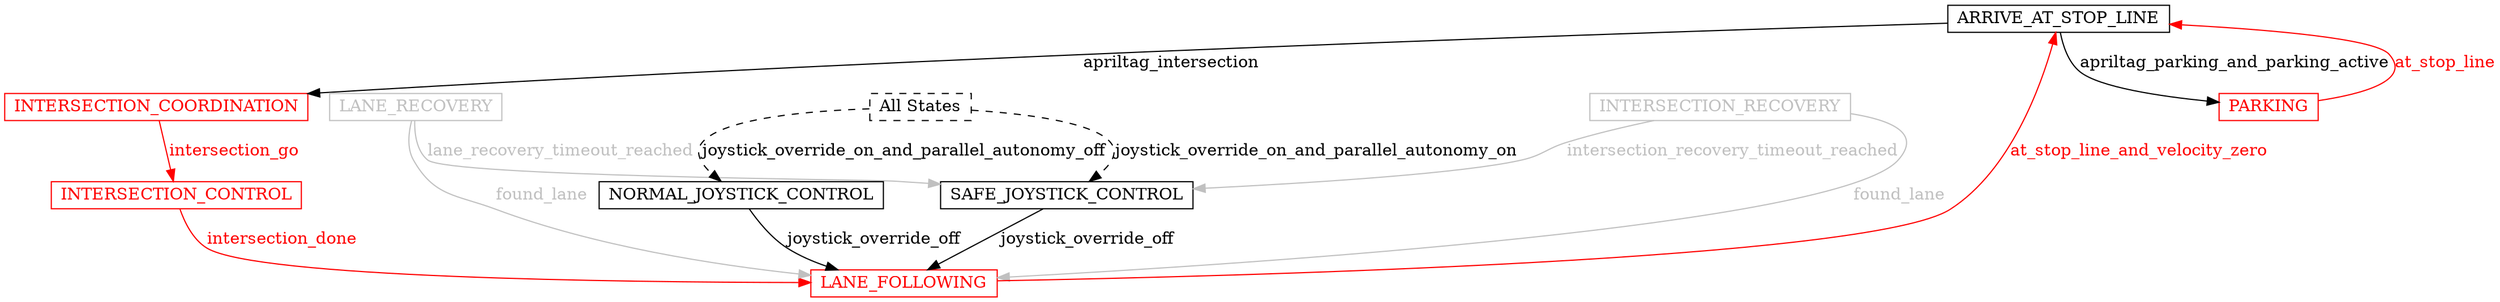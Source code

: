 // default.yaml
digraph {
	node [height=.1 shape=record]
	ARRIVE_AT_STOP_LINE [label=ARRIVE_AT_STOP_LINE color=black fontcolor=black]
	INTERSECTION_CONTROL [label=INTERSECTION_CONTROL color=red fontcolor=red]
	INTERSECTION_COORDINATION [label=INTERSECTION_COORDINATION color=red fontcolor=red]
	LANE_RECOVERY [label=LANE_RECOVERY color=gray fontcolor=gray]
	NORMAL_JOYSTICK_CONTROL [label=NORMAL_JOYSTICK_CONTROL color=black fontcolor=black]
	SAFE_JOYSTICK_CONTROL [label=SAFE_JOYSTICK_CONTROL color=black fontcolor=black]
	INTERSECTION_RECOVERY [label=INTERSECTION_RECOVERY color=gray fontcolor=gray]
	PARKING [label=PARKING color=red fontcolor=red]
	LANE_FOLLOWING [label=LANE_FOLLOWING color=red fontcolor=red]
	ARRIVE_AT_STOP_LINE -> PARKING [label=apriltag_parking_and_parking_active color=black fontcolor=black]
	ARRIVE_AT_STOP_LINE -> INTERSECTION_COORDINATION [label=apriltag_intersection color=black fontcolor=black]
	INTERSECTION_CONTROL -> LANE_FOLLOWING [label=intersection_done color=red fontcolor=red]
	INTERSECTION_COORDINATION -> INTERSECTION_CONTROL [label=intersection_go color=red fontcolor=red]
	LANE_RECOVERY -> SAFE_JOYSTICK_CONTROL [label=lane_recovery_timeout_reached color=gray fontcolor=gray]
	LANE_RECOVERY -> LANE_FOLLOWING [label=found_lane color=gray fontcolor=gray]
	NORMAL_JOYSTICK_CONTROL -> LANE_FOLLOWING [label=joystick_override_off color=black fontcolor=black]
	SAFE_JOYSTICK_CONTROL -> LANE_FOLLOWING [label=joystick_override_off color=black fontcolor=black]
	INTERSECTION_RECOVERY -> SAFE_JOYSTICK_CONTROL [label=intersection_recovery_timeout_reached color=gray fontcolor=gray]
	INTERSECTION_RECOVERY -> LANE_FOLLOWING [label=found_lane color=gray fontcolor=gray]
	PARKING -> ARRIVE_AT_STOP_LINE [label=at_stop_line color=red fontcolor=red]
	LANE_FOLLOWING -> ARRIVE_AT_STOP_LINE [label=at_stop_line_and_velocity_zero color=red fontcolor=red]
	ALL_STATES [label="All States" style=dashed]
	ALL_STATES -> NORMAL_JOYSTICK_CONTROL [label=joystick_override_on_and_parallel_autonomy_off concentrate=false style=dashed]
	ALL_STATES -> SAFE_JOYSTICK_CONTROL [label=joystick_override_on_and_parallel_autonomy_on concentrate=false style=dashed]
}
